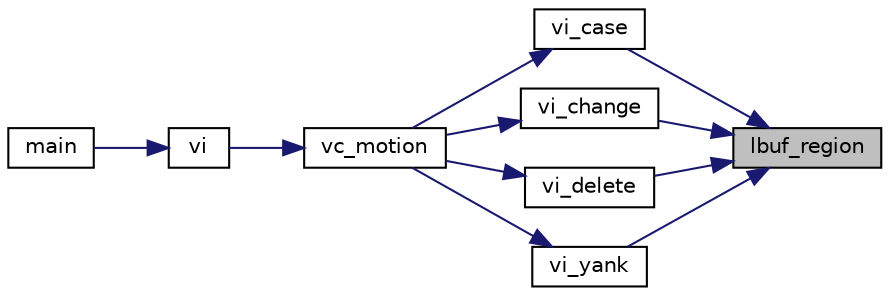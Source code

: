 digraph "lbuf_region"
{
 // INTERACTIVE_SVG=YES
 // LATEX_PDF_SIZE
  edge [fontname="Helvetica",fontsize="10",labelfontname="Helvetica",labelfontsize="10"];
  node [fontname="Helvetica",fontsize="10",shape=record];
  rankdir="RL";
  Node1 [label="lbuf_region",height=0.2,width=0.4,color="black", fillcolor="grey75", style="filled", fontcolor="black",tooltip=" "];
  Node1 -> Node2 [dir="back",color="midnightblue",fontsize="10",style="solid",fontname="Helvetica"];
  Node2 [label="vi_case",height=0.2,width=0.4,color="black", fillcolor="white", style="filled",URL="$vi_8c.html#a4e8a00c8cdffacf0c69c3901cdcdf059",tooltip=" "];
  Node2 -> Node3 [dir="back",color="midnightblue",fontsize="10",style="solid",fontname="Helvetica"];
  Node3 [label="vc_motion",height=0.2,width=0.4,color="black", fillcolor="white", style="filled",URL="$vi_8c.html#a06cbc6eb843436a0e77e07cbab0c4538",tooltip=" "];
  Node3 -> Node4 [dir="back",color="midnightblue",fontsize="10",style="solid",fontname="Helvetica"];
  Node4 [label="vi",height=0.2,width=0.4,color="black", fillcolor="white", style="filled",URL="$vi_8c.html#a8d808e0f3453afe6600673ee1ea5f828",tooltip=" "];
  Node4 -> Node5 [dir="back",color="midnightblue",fontsize="10",style="solid",fontname="Helvetica"];
  Node5 [label="main",height=0.2,width=0.4,color="black", fillcolor="white", style="filled",URL="$vi_8c.html#a0ddf1224851353fc92bfbff6f499fa97",tooltip=" "];
  Node1 -> Node6 [dir="back",color="midnightblue",fontsize="10",style="solid",fontname="Helvetica"];
  Node6 [label="vi_change",height=0.2,width=0.4,color="black", fillcolor="white", style="filled",URL="$vi_8c.html#ae37b094c3bb647d8c1a4ac4e858ce518",tooltip=" "];
  Node6 -> Node3 [dir="back",color="midnightblue",fontsize="10",style="solid",fontname="Helvetica"];
  Node1 -> Node7 [dir="back",color="midnightblue",fontsize="10",style="solid",fontname="Helvetica"];
  Node7 [label="vi_delete",height=0.2,width=0.4,color="black", fillcolor="white", style="filled",URL="$vi_8c.html#abfa30fc2e2b4b8b24e2ee5d4bd54f2eb",tooltip=" "];
  Node7 -> Node3 [dir="back",color="midnightblue",fontsize="10",style="solid",fontname="Helvetica"];
  Node1 -> Node8 [dir="back",color="midnightblue",fontsize="10",style="solid",fontname="Helvetica"];
  Node8 [label="vi_yank",height=0.2,width=0.4,color="black", fillcolor="white", style="filled",URL="$vi_8c.html#a2faedb758580642d391ee8ffae96d3d9",tooltip=" "];
  Node8 -> Node3 [dir="back",color="midnightblue",fontsize="10",style="solid",fontname="Helvetica"];
}

